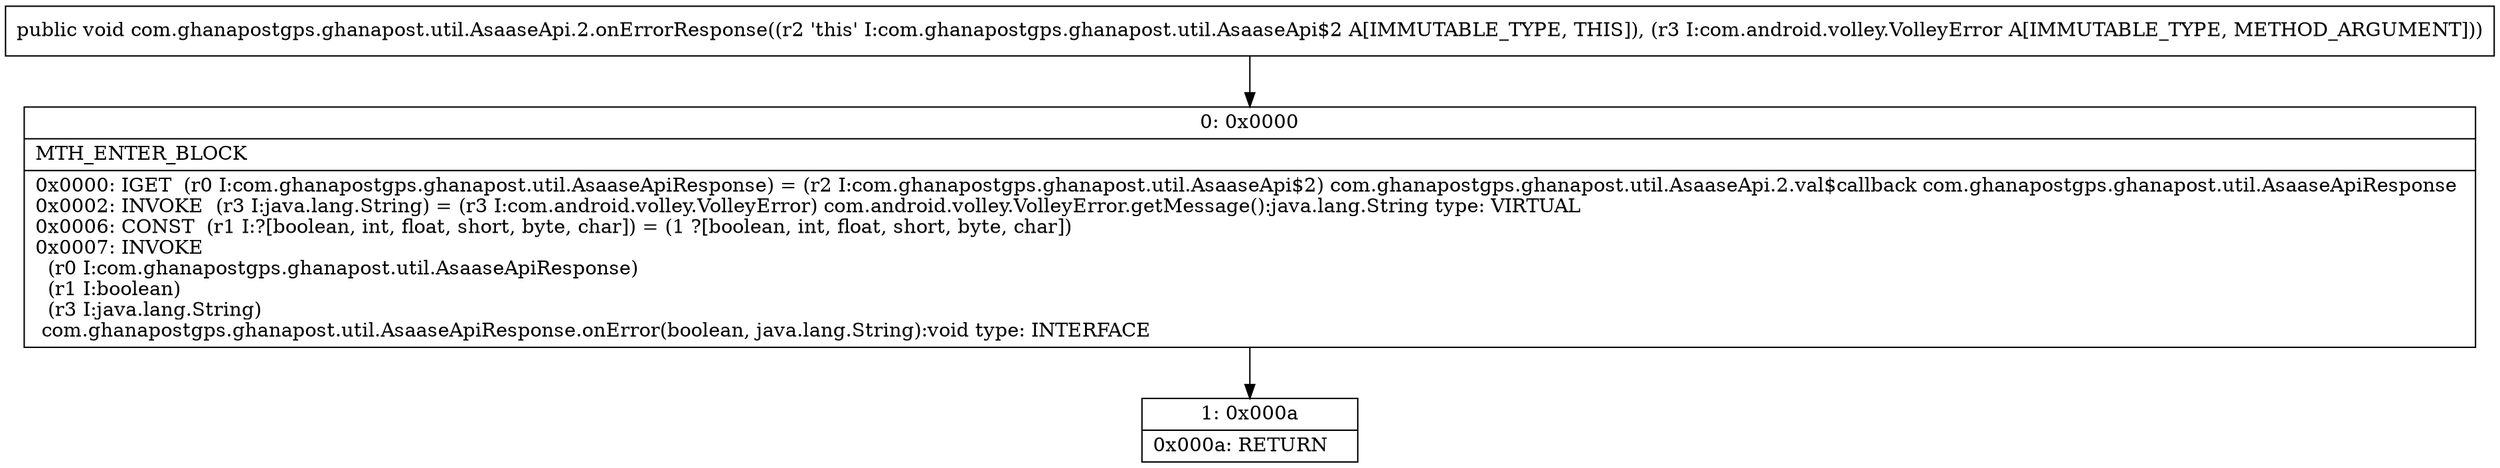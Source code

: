 digraph "CFG forcom.ghanapostgps.ghanapost.util.AsaaseApi.2.onErrorResponse(Lcom\/android\/volley\/VolleyError;)V" {
Node_0 [shape=record,label="{0\:\ 0x0000|MTH_ENTER_BLOCK\l|0x0000: IGET  (r0 I:com.ghanapostgps.ghanapost.util.AsaaseApiResponse) = (r2 I:com.ghanapostgps.ghanapost.util.AsaaseApi$2) com.ghanapostgps.ghanapost.util.AsaaseApi.2.val$callback com.ghanapostgps.ghanapost.util.AsaaseApiResponse \l0x0002: INVOKE  (r3 I:java.lang.String) = (r3 I:com.android.volley.VolleyError) com.android.volley.VolleyError.getMessage():java.lang.String type: VIRTUAL \l0x0006: CONST  (r1 I:?[boolean, int, float, short, byte, char]) = (1 ?[boolean, int, float, short, byte, char]) \l0x0007: INVOKE  \l  (r0 I:com.ghanapostgps.ghanapost.util.AsaaseApiResponse)\l  (r1 I:boolean)\l  (r3 I:java.lang.String)\l com.ghanapostgps.ghanapost.util.AsaaseApiResponse.onError(boolean, java.lang.String):void type: INTERFACE \l}"];
Node_1 [shape=record,label="{1\:\ 0x000a|0x000a: RETURN   \l}"];
MethodNode[shape=record,label="{public void com.ghanapostgps.ghanapost.util.AsaaseApi.2.onErrorResponse((r2 'this' I:com.ghanapostgps.ghanapost.util.AsaaseApi$2 A[IMMUTABLE_TYPE, THIS]), (r3 I:com.android.volley.VolleyError A[IMMUTABLE_TYPE, METHOD_ARGUMENT])) }"];
MethodNode -> Node_0;
Node_0 -> Node_1;
}

